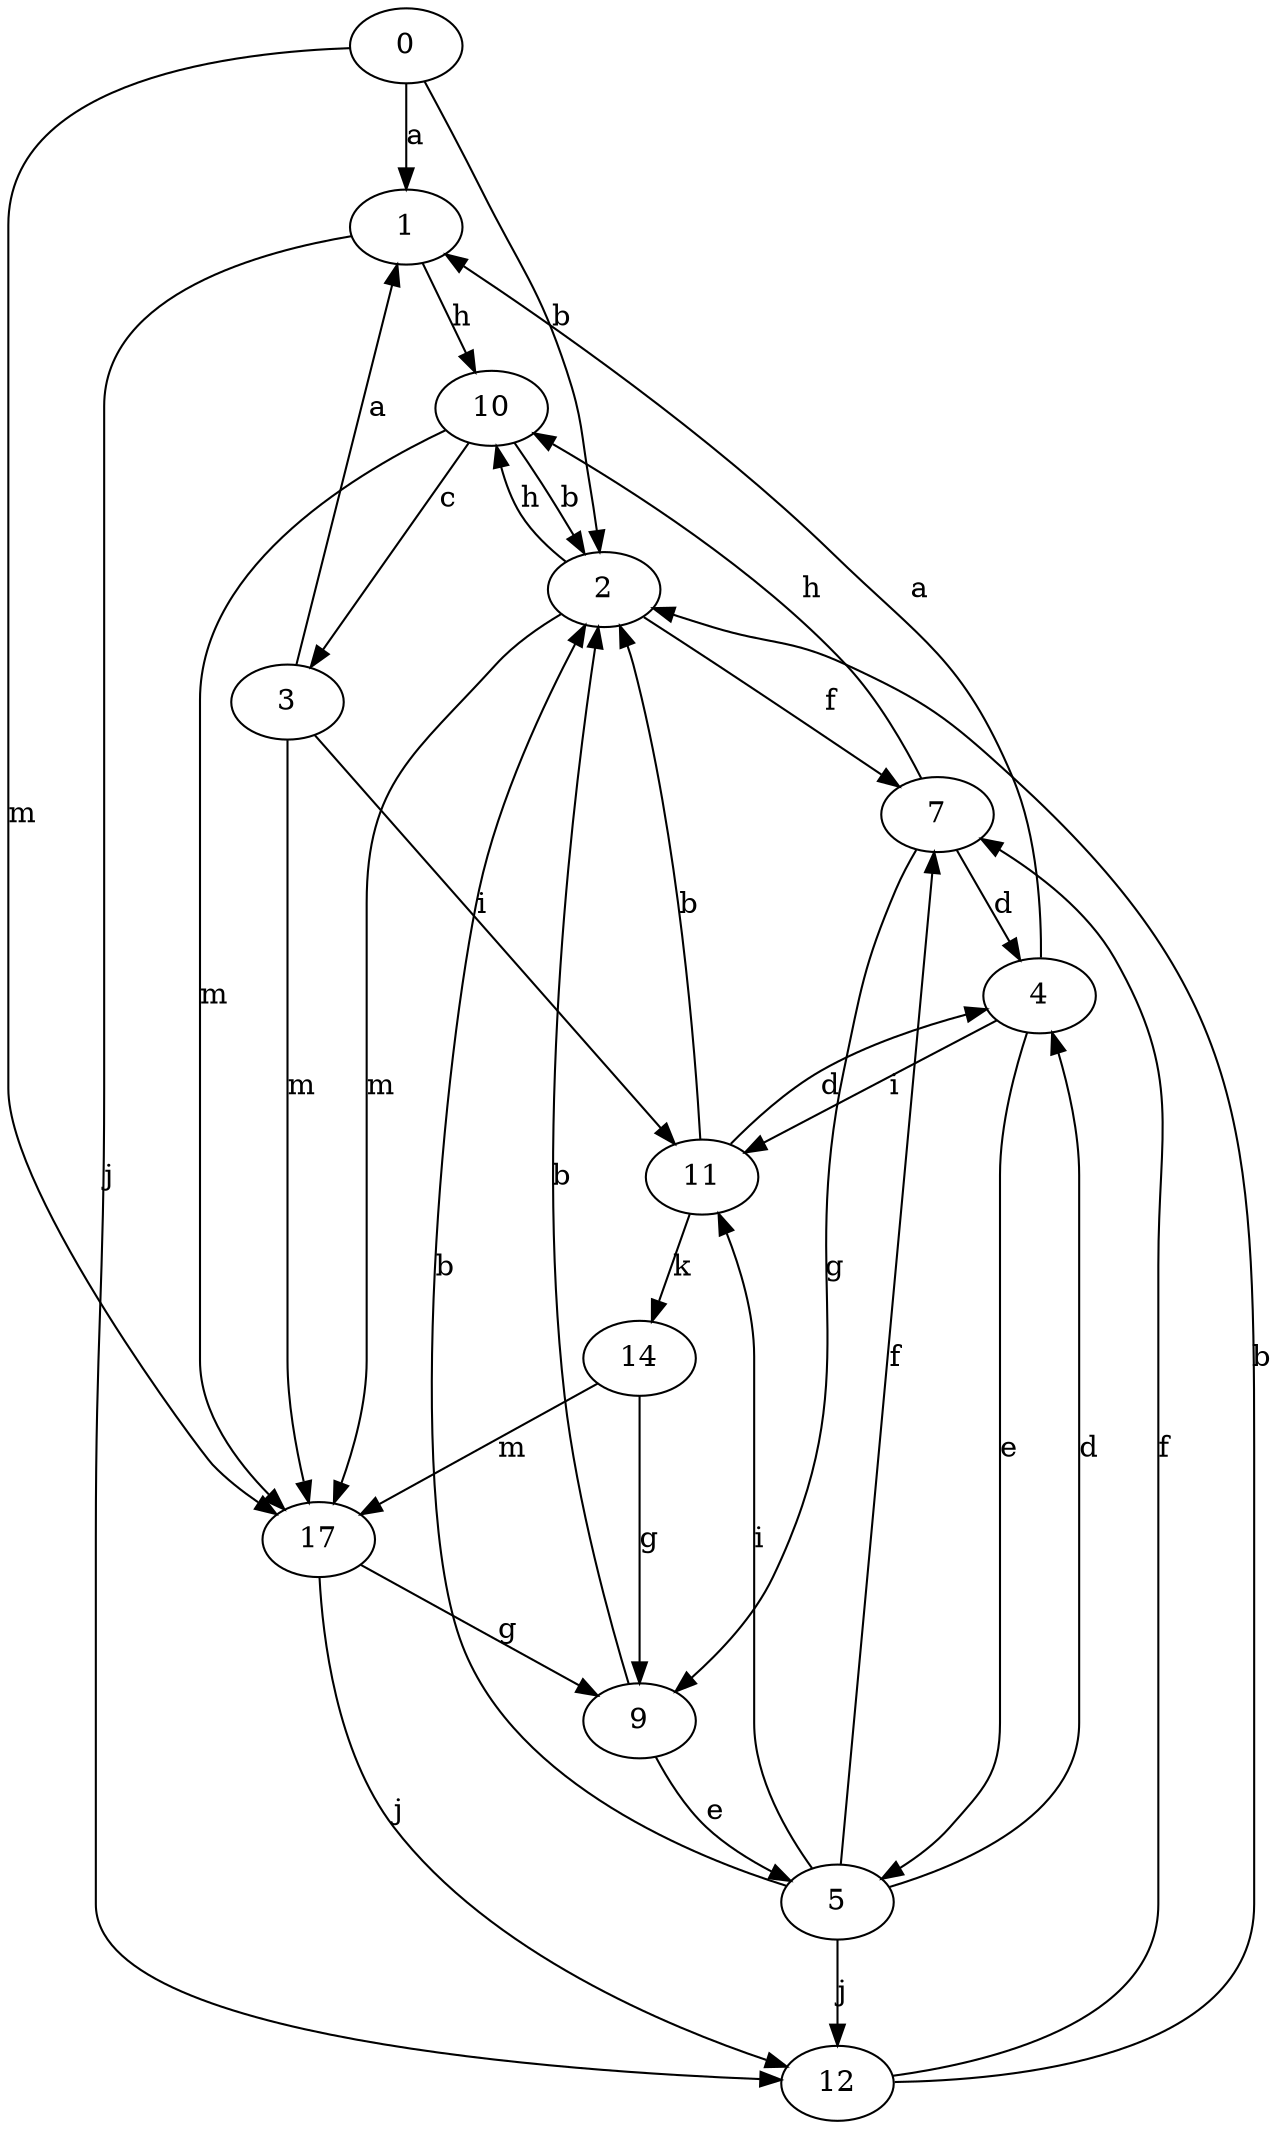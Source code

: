 strict digraph  {
1;
2;
3;
4;
5;
7;
9;
10;
11;
0;
12;
14;
17;
1 -> 10  [label=h];
1 -> 12  [label=j];
2 -> 7  [label=f];
2 -> 10  [label=h];
2 -> 17  [label=m];
3 -> 1  [label=a];
3 -> 11  [label=i];
3 -> 17  [label=m];
4 -> 1  [label=a];
4 -> 5  [label=e];
4 -> 11  [label=i];
5 -> 2  [label=b];
5 -> 4  [label=d];
5 -> 7  [label=f];
5 -> 11  [label=i];
5 -> 12  [label=j];
7 -> 4  [label=d];
7 -> 9  [label=g];
7 -> 10  [label=h];
9 -> 2  [label=b];
9 -> 5  [label=e];
10 -> 2  [label=b];
10 -> 3  [label=c];
10 -> 17  [label=m];
11 -> 2  [label=b];
11 -> 4  [label=d];
11 -> 14  [label=k];
0 -> 1  [label=a];
0 -> 2  [label=b];
0 -> 17  [label=m];
12 -> 2  [label=b];
12 -> 7  [label=f];
14 -> 9  [label=g];
14 -> 17  [label=m];
17 -> 9  [label=g];
17 -> 12  [label=j];
}
